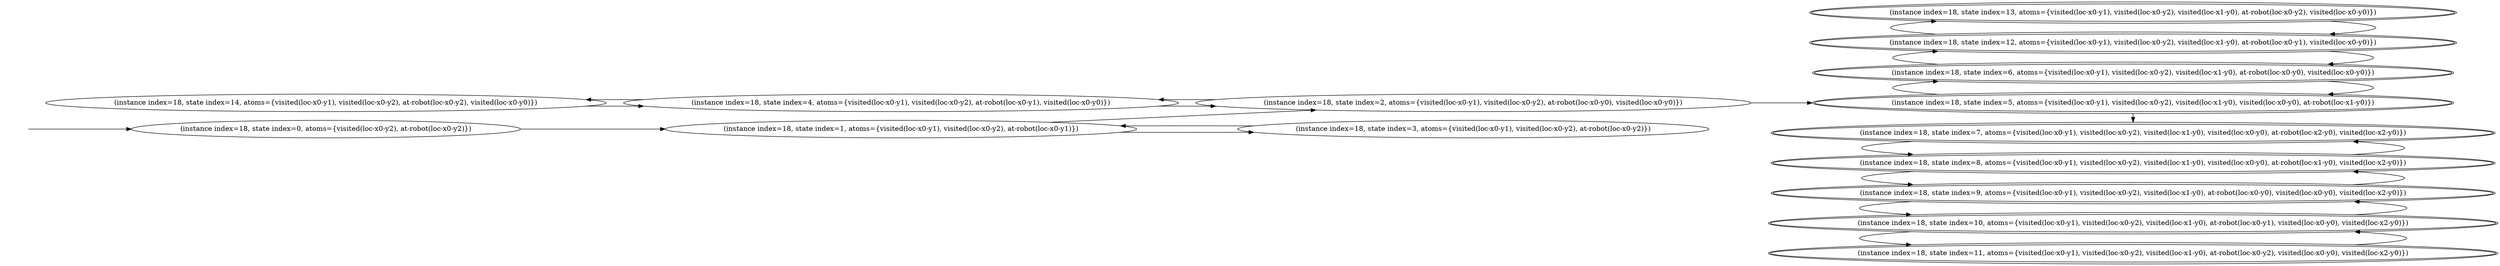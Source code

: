 digraph {
rankdir="LR"
s14[label="(instance index=18, state index=14, atoms={visited(loc-x0-y1), visited(loc-x0-y2), at-robot(loc-x0-y2), visited(loc-x0-y0)})"]
s3[label="(instance index=18, state index=3, atoms={visited(loc-x0-y1), visited(loc-x0-y2), at-robot(loc-x0-y2)})"]
s0[label="(instance index=18, state index=0, atoms={visited(loc-x0-y2), at-robot(loc-x0-y2)})"]
s1[label="(instance index=18, state index=1, atoms={visited(loc-x0-y1), visited(loc-x0-y2), at-robot(loc-x0-y1)})"]
s4[label="(instance index=18, state index=4, atoms={visited(loc-x0-y1), visited(loc-x0-y2), at-robot(loc-x0-y1), visited(loc-x0-y0)})"]
s2[label="(instance index=18, state index=2, atoms={visited(loc-x0-y1), visited(loc-x0-y2), at-robot(loc-x0-y0), visited(loc-x0-y0)})"]
s13[peripheries=2,label="(instance index=18, state index=13, atoms={visited(loc-x0-y1), visited(loc-x0-y2), visited(loc-x1-y0), at-robot(loc-x0-y2), visited(loc-x0-y0)})"]
s12[peripheries=2,label="(instance index=18, state index=12, atoms={visited(loc-x0-y1), visited(loc-x0-y2), visited(loc-x1-y0), at-robot(loc-x0-y1), visited(loc-x0-y0)})"]
s11[peripheries=2,label="(instance index=18, state index=11, atoms={visited(loc-x0-y1), visited(loc-x0-y2), visited(loc-x1-y0), at-robot(loc-x0-y2), visited(loc-x0-y0), visited(loc-x2-y0)})"]
s10[peripheries=2,label="(instance index=18, state index=10, atoms={visited(loc-x0-y1), visited(loc-x0-y2), visited(loc-x1-y0), at-robot(loc-x0-y1), visited(loc-x0-y0), visited(loc-x2-y0)})"]
s9[peripheries=2,label="(instance index=18, state index=9, atoms={visited(loc-x0-y1), visited(loc-x0-y2), visited(loc-x1-y0), at-robot(loc-x0-y0), visited(loc-x0-y0), visited(loc-x2-y0)})"]
s8[peripheries=2,label="(instance index=18, state index=8, atoms={visited(loc-x0-y1), visited(loc-x0-y2), visited(loc-x1-y0), visited(loc-x0-y0), at-robot(loc-x1-y0), visited(loc-x2-y0)})"]
s7[peripheries=2,label="(instance index=18, state index=7, atoms={visited(loc-x0-y1), visited(loc-x0-y2), visited(loc-x1-y0), visited(loc-x0-y0), at-robot(loc-x2-y0), visited(loc-x2-y0)})"]
s6[peripheries=2,label="(instance index=18, state index=6, atoms={visited(loc-x0-y1), visited(loc-x0-y2), visited(loc-x1-y0), at-robot(loc-x0-y0), visited(loc-x0-y0)})"]
s5[peripheries=2,label="(instance index=18, state index=5, atoms={visited(loc-x0-y1), visited(loc-x0-y2), visited(loc-x1-y0), visited(loc-x0-y0), at-robot(loc-x1-y0)})"]
Dangling [ label = "", style = invis ]
{ rank = same; Dangling }
Dangling -> s0
{ rank = same; s0}
{ rank = same; s1,s4}
{ rank = same; s2}
{ rank = same; s13,s12,s11,s10,s9,s8,s7,s6,s5}
{
s14->s4
s3->s1
s0->s1
}
{
s1->s3
s1->s2
s4->s14
s4->s2
}
{
s2->s5
s2->s4
}
{
s13->s12
s12->s6
s12->s13
s11->s10
s10->s11
s10->s9
s9->s10
s9->s8
s8->s7
s8->s9
s7->s8
s6->s5
s6->s12
s5->s7
s5->s6
}
}
